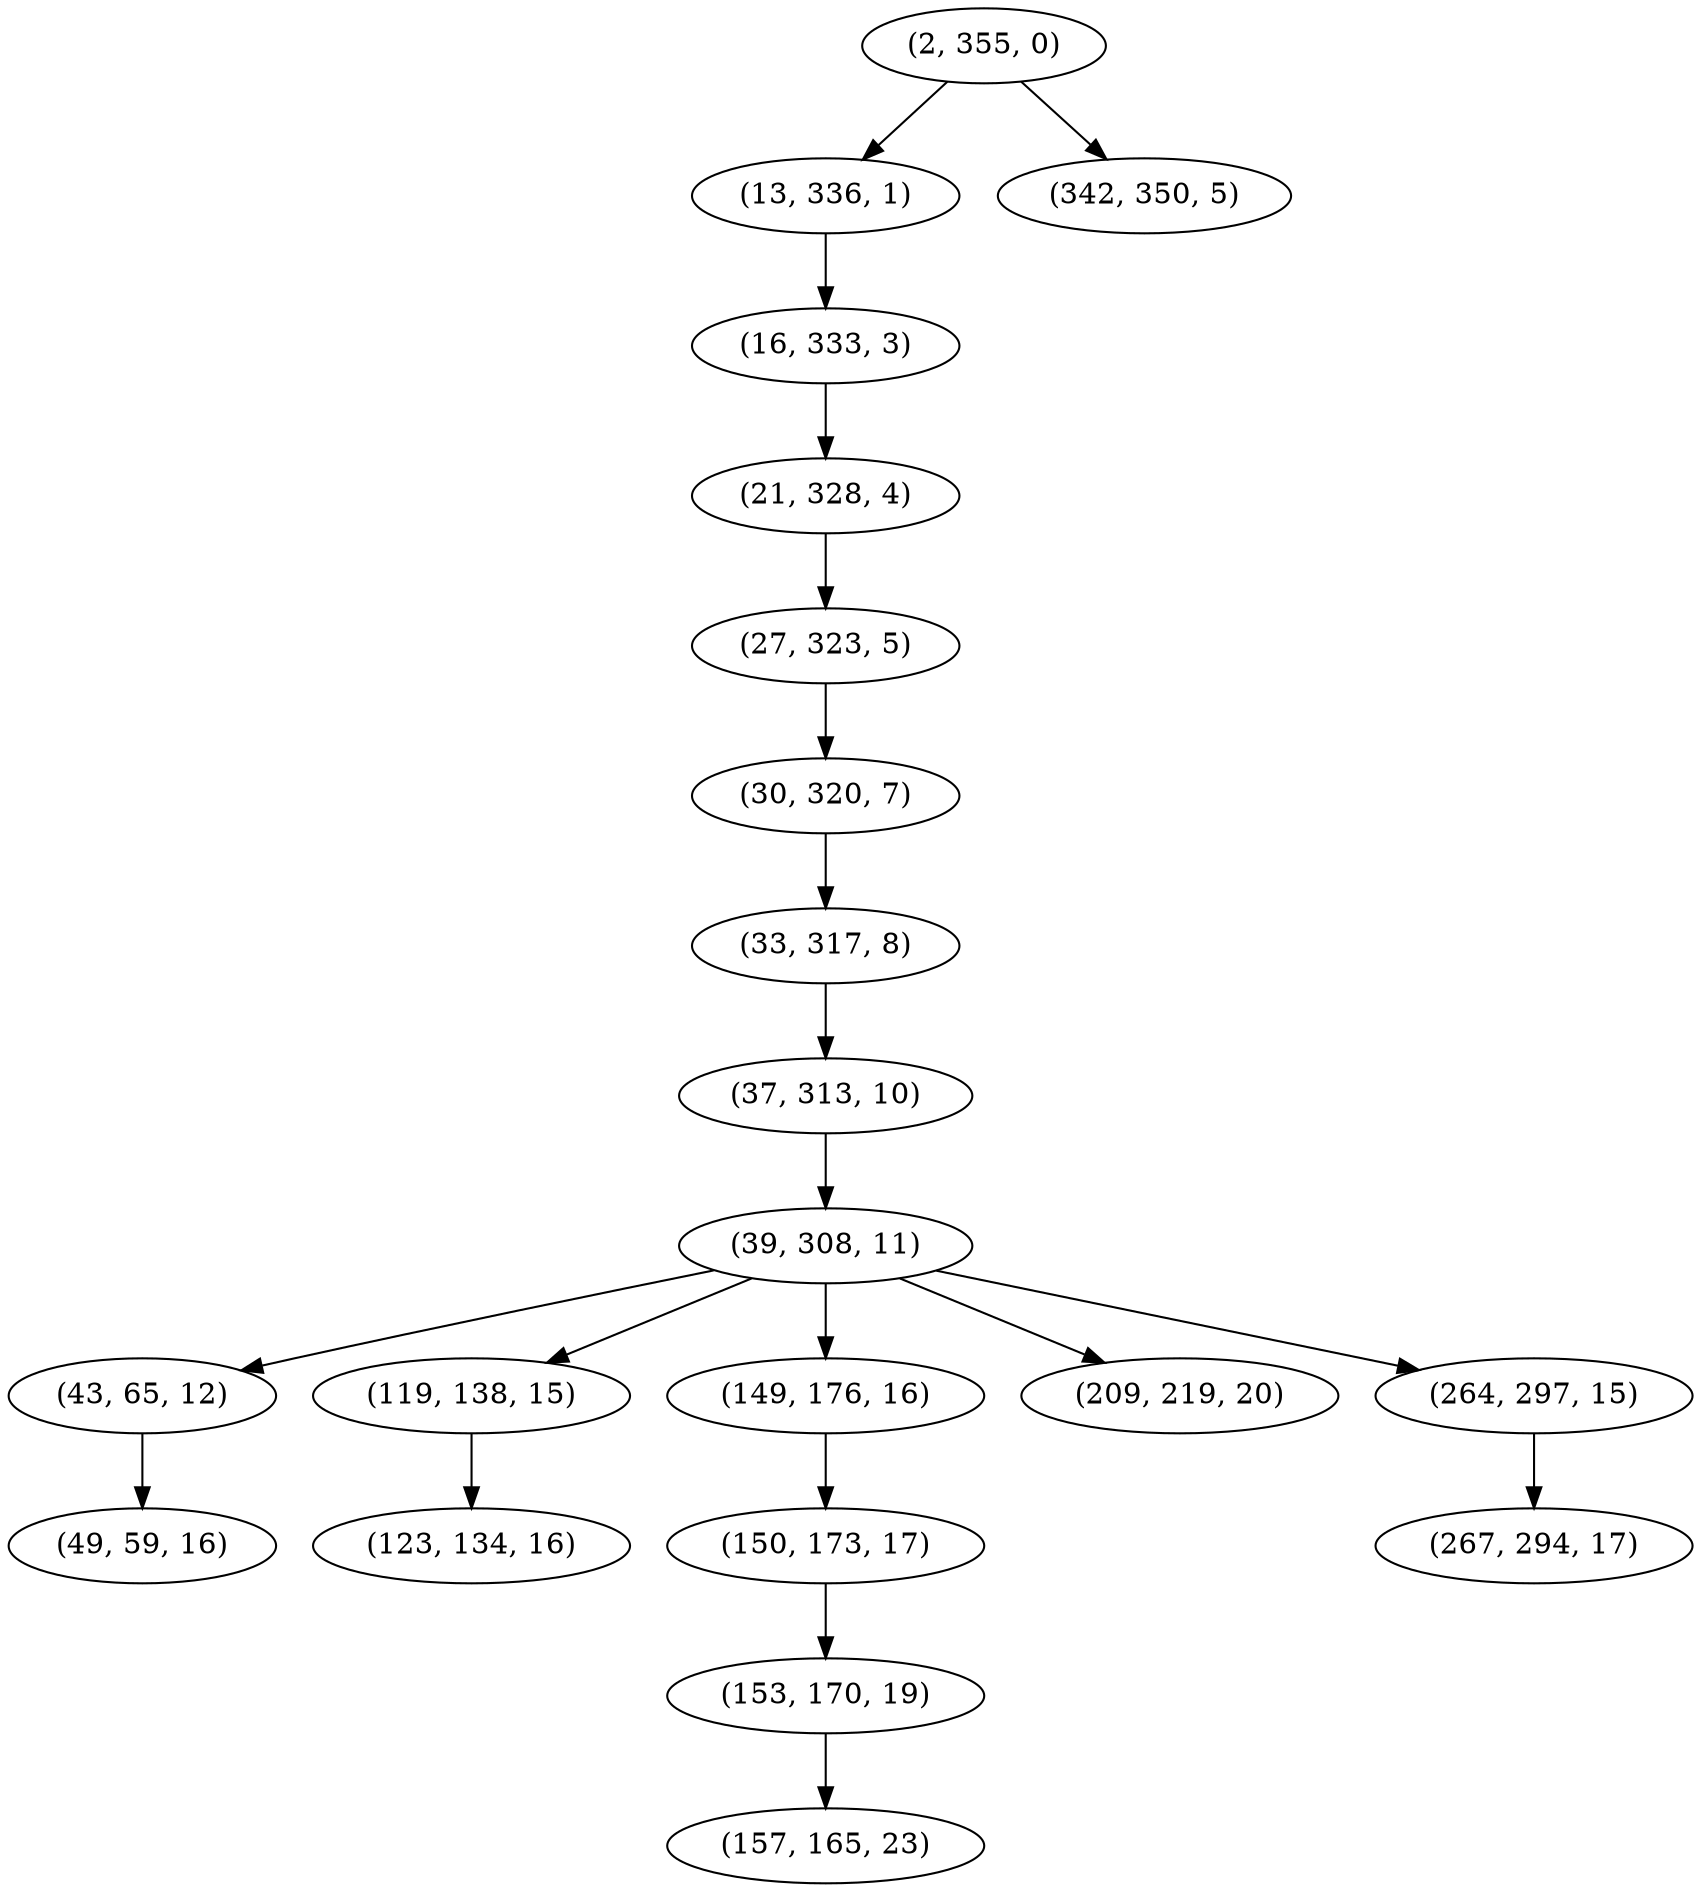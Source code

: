 digraph tree {
    "(2, 355, 0)";
    "(13, 336, 1)";
    "(16, 333, 3)";
    "(21, 328, 4)";
    "(27, 323, 5)";
    "(30, 320, 7)";
    "(33, 317, 8)";
    "(37, 313, 10)";
    "(39, 308, 11)";
    "(43, 65, 12)";
    "(49, 59, 16)";
    "(119, 138, 15)";
    "(123, 134, 16)";
    "(149, 176, 16)";
    "(150, 173, 17)";
    "(153, 170, 19)";
    "(157, 165, 23)";
    "(209, 219, 20)";
    "(264, 297, 15)";
    "(267, 294, 17)";
    "(342, 350, 5)";
    "(2, 355, 0)" -> "(13, 336, 1)";
    "(2, 355, 0)" -> "(342, 350, 5)";
    "(13, 336, 1)" -> "(16, 333, 3)";
    "(16, 333, 3)" -> "(21, 328, 4)";
    "(21, 328, 4)" -> "(27, 323, 5)";
    "(27, 323, 5)" -> "(30, 320, 7)";
    "(30, 320, 7)" -> "(33, 317, 8)";
    "(33, 317, 8)" -> "(37, 313, 10)";
    "(37, 313, 10)" -> "(39, 308, 11)";
    "(39, 308, 11)" -> "(43, 65, 12)";
    "(39, 308, 11)" -> "(119, 138, 15)";
    "(39, 308, 11)" -> "(149, 176, 16)";
    "(39, 308, 11)" -> "(209, 219, 20)";
    "(39, 308, 11)" -> "(264, 297, 15)";
    "(43, 65, 12)" -> "(49, 59, 16)";
    "(119, 138, 15)" -> "(123, 134, 16)";
    "(149, 176, 16)" -> "(150, 173, 17)";
    "(150, 173, 17)" -> "(153, 170, 19)";
    "(153, 170, 19)" -> "(157, 165, 23)";
    "(264, 297, 15)" -> "(267, 294, 17)";
}
